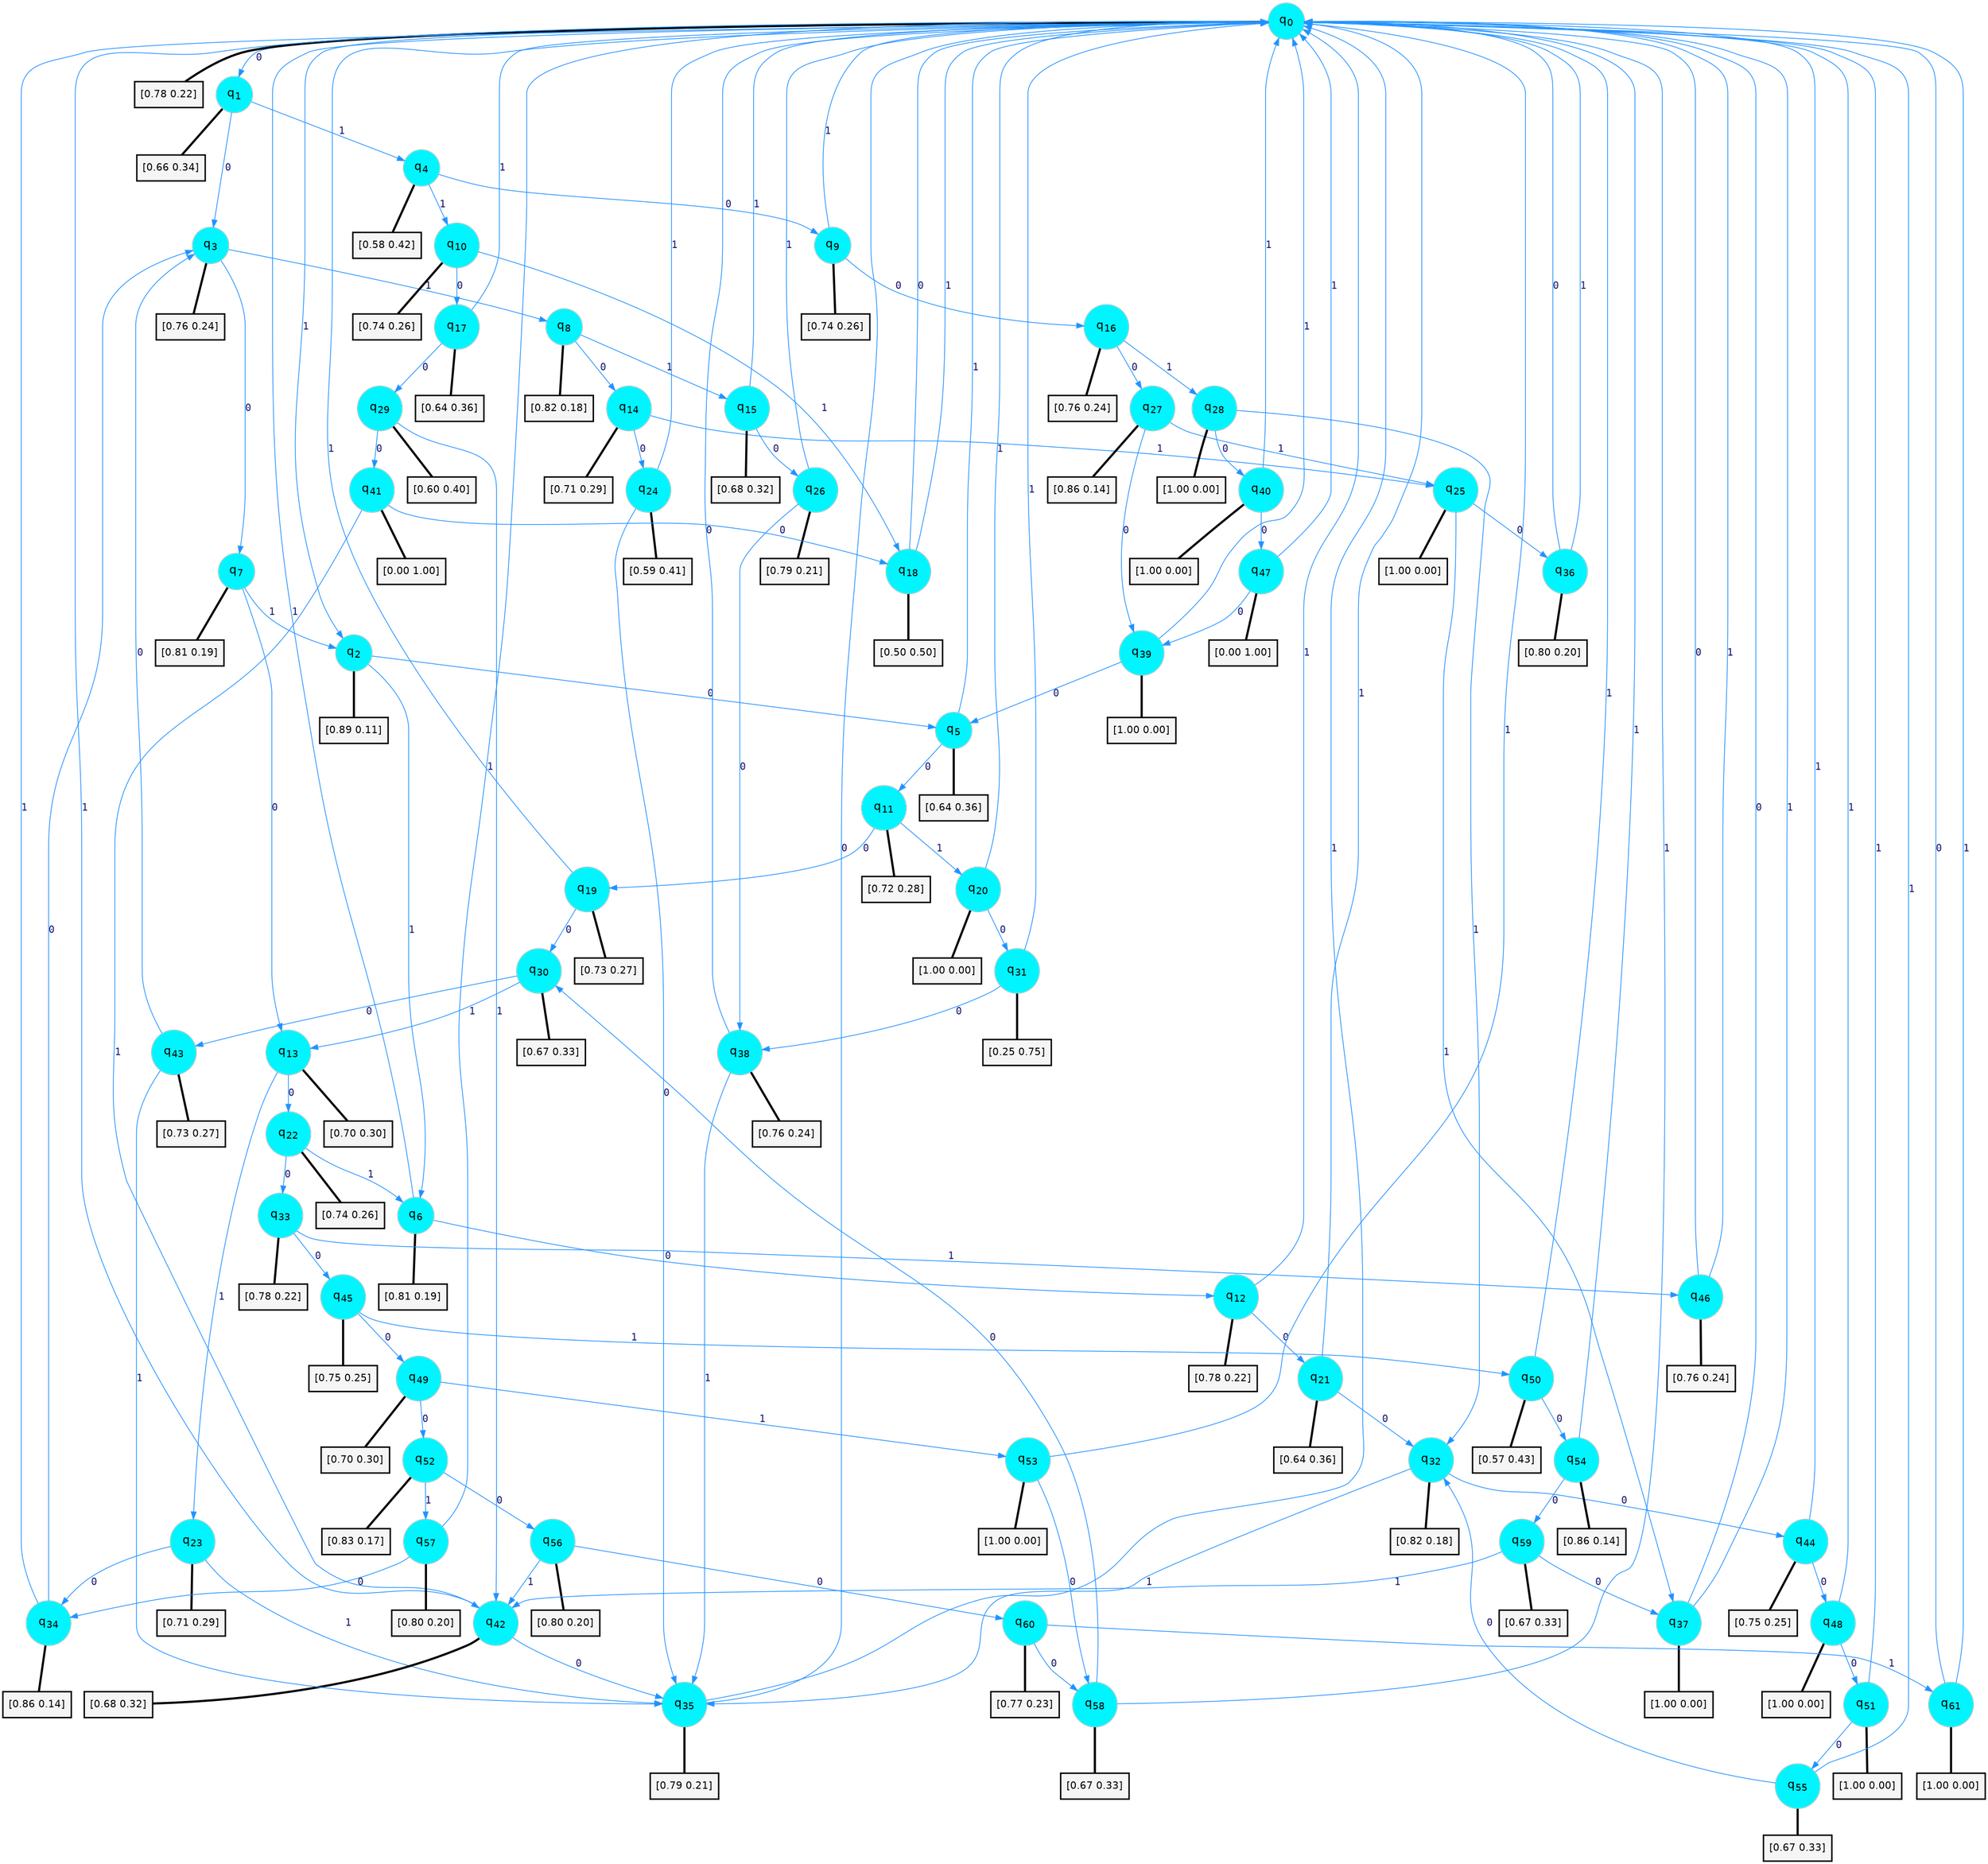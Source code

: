 digraph G {
graph [
bgcolor=transparent, dpi=300, rankdir=TD, size="40,25"];
node [
color=gray, fillcolor=turquoise1, fontcolor=black, fontname=Helvetica, fontsize=16, fontweight=bold, shape=circle, style=filled];
edge [
arrowsize=1, color=dodgerblue1, fontcolor=midnightblue, fontname=courier, fontweight=bold, penwidth=1, style=solid, weight=20];
0[label=<q<SUB>0</SUB>>];
1[label=<q<SUB>1</SUB>>];
2[label=<q<SUB>2</SUB>>];
3[label=<q<SUB>3</SUB>>];
4[label=<q<SUB>4</SUB>>];
5[label=<q<SUB>5</SUB>>];
6[label=<q<SUB>6</SUB>>];
7[label=<q<SUB>7</SUB>>];
8[label=<q<SUB>8</SUB>>];
9[label=<q<SUB>9</SUB>>];
10[label=<q<SUB>10</SUB>>];
11[label=<q<SUB>11</SUB>>];
12[label=<q<SUB>12</SUB>>];
13[label=<q<SUB>13</SUB>>];
14[label=<q<SUB>14</SUB>>];
15[label=<q<SUB>15</SUB>>];
16[label=<q<SUB>16</SUB>>];
17[label=<q<SUB>17</SUB>>];
18[label=<q<SUB>18</SUB>>];
19[label=<q<SUB>19</SUB>>];
20[label=<q<SUB>20</SUB>>];
21[label=<q<SUB>21</SUB>>];
22[label=<q<SUB>22</SUB>>];
23[label=<q<SUB>23</SUB>>];
24[label=<q<SUB>24</SUB>>];
25[label=<q<SUB>25</SUB>>];
26[label=<q<SUB>26</SUB>>];
27[label=<q<SUB>27</SUB>>];
28[label=<q<SUB>28</SUB>>];
29[label=<q<SUB>29</SUB>>];
30[label=<q<SUB>30</SUB>>];
31[label=<q<SUB>31</SUB>>];
32[label=<q<SUB>32</SUB>>];
33[label=<q<SUB>33</SUB>>];
34[label=<q<SUB>34</SUB>>];
35[label=<q<SUB>35</SUB>>];
36[label=<q<SUB>36</SUB>>];
37[label=<q<SUB>37</SUB>>];
38[label=<q<SUB>38</SUB>>];
39[label=<q<SUB>39</SUB>>];
40[label=<q<SUB>40</SUB>>];
41[label=<q<SUB>41</SUB>>];
42[label=<q<SUB>42</SUB>>];
43[label=<q<SUB>43</SUB>>];
44[label=<q<SUB>44</SUB>>];
45[label=<q<SUB>45</SUB>>];
46[label=<q<SUB>46</SUB>>];
47[label=<q<SUB>47</SUB>>];
48[label=<q<SUB>48</SUB>>];
49[label=<q<SUB>49</SUB>>];
50[label=<q<SUB>50</SUB>>];
51[label=<q<SUB>51</SUB>>];
52[label=<q<SUB>52</SUB>>];
53[label=<q<SUB>53</SUB>>];
54[label=<q<SUB>54</SUB>>];
55[label=<q<SUB>55</SUB>>];
56[label=<q<SUB>56</SUB>>];
57[label=<q<SUB>57</SUB>>];
58[label=<q<SUB>58</SUB>>];
59[label=<q<SUB>59</SUB>>];
60[label=<q<SUB>60</SUB>>];
61[label=<q<SUB>61</SUB>>];
62[label="[0.78 0.22]", shape=box,fontcolor=black, fontname=Helvetica, fontsize=14, penwidth=2, fillcolor=whitesmoke,color=black];
63[label="[0.66 0.34]", shape=box,fontcolor=black, fontname=Helvetica, fontsize=14, penwidth=2, fillcolor=whitesmoke,color=black];
64[label="[0.89 0.11]", shape=box,fontcolor=black, fontname=Helvetica, fontsize=14, penwidth=2, fillcolor=whitesmoke,color=black];
65[label="[0.76 0.24]", shape=box,fontcolor=black, fontname=Helvetica, fontsize=14, penwidth=2, fillcolor=whitesmoke,color=black];
66[label="[0.58 0.42]", shape=box,fontcolor=black, fontname=Helvetica, fontsize=14, penwidth=2, fillcolor=whitesmoke,color=black];
67[label="[0.64 0.36]", shape=box,fontcolor=black, fontname=Helvetica, fontsize=14, penwidth=2, fillcolor=whitesmoke,color=black];
68[label="[0.81 0.19]", shape=box,fontcolor=black, fontname=Helvetica, fontsize=14, penwidth=2, fillcolor=whitesmoke,color=black];
69[label="[0.81 0.19]", shape=box,fontcolor=black, fontname=Helvetica, fontsize=14, penwidth=2, fillcolor=whitesmoke,color=black];
70[label="[0.82 0.18]", shape=box,fontcolor=black, fontname=Helvetica, fontsize=14, penwidth=2, fillcolor=whitesmoke,color=black];
71[label="[0.74 0.26]", shape=box,fontcolor=black, fontname=Helvetica, fontsize=14, penwidth=2, fillcolor=whitesmoke,color=black];
72[label="[0.74 0.26]", shape=box,fontcolor=black, fontname=Helvetica, fontsize=14, penwidth=2, fillcolor=whitesmoke,color=black];
73[label="[0.72 0.28]", shape=box,fontcolor=black, fontname=Helvetica, fontsize=14, penwidth=2, fillcolor=whitesmoke,color=black];
74[label="[0.78 0.22]", shape=box,fontcolor=black, fontname=Helvetica, fontsize=14, penwidth=2, fillcolor=whitesmoke,color=black];
75[label="[0.70 0.30]", shape=box,fontcolor=black, fontname=Helvetica, fontsize=14, penwidth=2, fillcolor=whitesmoke,color=black];
76[label="[0.71 0.29]", shape=box,fontcolor=black, fontname=Helvetica, fontsize=14, penwidth=2, fillcolor=whitesmoke,color=black];
77[label="[0.68 0.32]", shape=box,fontcolor=black, fontname=Helvetica, fontsize=14, penwidth=2, fillcolor=whitesmoke,color=black];
78[label="[0.76 0.24]", shape=box,fontcolor=black, fontname=Helvetica, fontsize=14, penwidth=2, fillcolor=whitesmoke,color=black];
79[label="[0.64 0.36]", shape=box,fontcolor=black, fontname=Helvetica, fontsize=14, penwidth=2, fillcolor=whitesmoke,color=black];
80[label="[0.50 0.50]", shape=box,fontcolor=black, fontname=Helvetica, fontsize=14, penwidth=2, fillcolor=whitesmoke,color=black];
81[label="[0.73 0.27]", shape=box,fontcolor=black, fontname=Helvetica, fontsize=14, penwidth=2, fillcolor=whitesmoke,color=black];
82[label="[1.00 0.00]", shape=box,fontcolor=black, fontname=Helvetica, fontsize=14, penwidth=2, fillcolor=whitesmoke,color=black];
83[label="[0.64 0.36]", shape=box,fontcolor=black, fontname=Helvetica, fontsize=14, penwidth=2, fillcolor=whitesmoke,color=black];
84[label="[0.74 0.26]", shape=box,fontcolor=black, fontname=Helvetica, fontsize=14, penwidth=2, fillcolor=whitesmoke,color=black];
85[label="[0.71 0.29]", shape=box,fontcolor=black, fontname=Helvetica, fontsize=14, penwidth=2, fillcolor=whitesmoke,color=black];
86[label="[0.59 0.41]", shape=box,fontcolor=black, fontname=Helvetica, fontsize=14, penwidth=2, fillcolor=whitesmoke,color=black];
87[label="[1.00 0.00]", shape=box,fontcolor=black, fontname=Helvetica, fontsize=14, penwidth=2, fillcolor=whitesmoke,color=black];
88[label="[0.79 0.21]", shape=box,fontcolor=black, fontname=Helvetica, fontsize=14, penwidth=2, fillcolor=whitesmoke,color=black];
89[label="[0.86 0.14]", shape=box,fontcolor=black, fontname=Helvetica, fontsize=14, penwidth=2, fillcolor=whitesmoke,color=black];
90[label="[1.00 0.00]", shape=box,fontcolor=black, fontname=Helvetica, fontsize=14, penwidth=2, fillcolor=whitesmoke,color=black];
91[label="[0.60 0.40]", shape=box,fontcolor=black, fontname=Helvetica, fontsize=14, penwidth=2, fillcolor=whitesmoke,color=black];
92[label="[0.67 0.33]", shape=box,fontcolor=black, fontname=Helvetica, fontsize=14, penwidth=2, fillcolor=whitesmoke,color=black];
93[label="[0.25 0.75]", shape=box,fontcolor=black, fontname=Helvetica, fontsize=14, penwidth=2, fillcolor=whitesmoke,color=black];
94[label="[0.82 0.18]", shape=box,fontcolor=black, fontname=Helvetica, fontsize=14, penwidth=2, fillcolor=whitesmoke,color=black];
95[label="[0.78 0.22]", shape=box,fontcolor=black, fontname=Helvetica, fontsize=14, penwidth=2, fillcolor=whitesmoke,color=black];
96[label="[0.86 0.14]", shape=box,fontcolor=black, fontname=Helvetica, fontsize=14, penwidth=2, fillcolor=whitesmoke,color=black];
97[label="[0.79 0.21]", shape=box,fontcolor=black, fontname=Helvetica, fontsize=14, penwidth=2, fillcolor=whitesmoke,color=black];
98[label="[0.80 0.20]", shape=box,fontcolor=black, fontname=Helvetica, fontsize=14, penwidth=2, fillcolor=whitesmoke,color=black];
99[label="[1.00 0.00]", shape=box,fontcolor=black, fontname=Helvetica, fontsize=14, penwidth=2, fillcolor=whitesmoke,color=black];
100[label="[0.76 0.24]", shape=box,fontcolor=black, fontname=Helvetica, fontsize=14, penwidth=2, fillcolor=whitesmoke,color=black];
101[label="[1.00 0.00]", shape=box,fontcolor=black, fontname=Helvetica, fontsize=14, penwidth=2, fillcolor=whitesmoke,color=black];
102[label="[1.00 0.00]", shape=box,fontcolor=black, fontname=Helvetica, fontsize=14, penwidth=2, fillcolor=whitesmoke,color=black];
103[label="[0.00 1.00]", shape=box,fontcolor=black, fontname=Helvetica, fontsize=14, penwidth=2, fillcolor=whitesmoke,color=black];
104[label="[0.68 0.32]", shape=box,fontcolor=black, fontname=Helvetica, fontsize=14, penwidth=2, fillcolor=whitesmoke,color=black];
105[label="[0.73 0.27]", shape=box,fontcolor=black, fontname=Helvetica, fontsize=14, penwidth=2, fillcolor=whitesmoke,color=black];
106[label="[0.75 0.25]", shape=box,fontcolor=black, fontname=Helvetica, fontsize=14, penwidth=2, fillcolor=whitesmoke,color=black];
107[label="[0.75 0.25]", shape=box,fontcolor=black, fontname=Helvetica, fontsize=14, penwidth=2, fillcolor=whitesmoke,color=black];
108[label="[0.76 0.24]", shape=box,fontcolor=black, fontname=Helvetica, fontsize=14, penwidth=2, fillcolor=whitesmoke,color=black];
109[label="[0.00 1.00]", shape=box,fontcolor=black, fontname=Helvetica, fontsize=14, penwidth=2, fillcolor=whitesmoke,color=black];
110[label="[1.00 0.00]", shape=box,fontcolor=black, fontname=Helvetica, fontsize=14, penwidth=2, fillcolor=whitesmoke,color=black];
111[label="[0.70 0.30]", shape=box,fontcolor=black, fontname=Helvetica, fontsize=14, penwidth=2, fillcolor=whitesmoke,color=black];
112[label="[0.57 0.43]", shape=box,fontcolor=black, fontname=Helvetica, fontsize=14, penwidth=2, fillcolor=whitesmoke,color=black];
113[label="[1.00 0.00]", shape=box,fontcolor=black, fontname=Helvetica, fontsize=14, penwidth=2, fillcolor=whitesmoke,color=black];
114[label="[0.83 0.17]", shape=box,fontcolor=black, fontname=Helvetica, fontsize=14, penwidth=2, fillcolor=whitesmoke,color=black];
115[label="[1.00 0.00]", shape=box,fontcolor=black, fontname=Helvetica, fontsize=14, penwidth=2, fillcolor=whitesmoke,color=black];
116[label="[0.86 0.14]", shape=box,fontcolor=black, fontname=Helvetica, fontsize=14, penwidth=2, fillcolor=whitesmoke,color=black];
117[label="[0.67 0.33]", shape=box,fontcolor=black, fontname=Helvetica, fontsize=14, penwidth=2, fillcolor=whitesmoke,color=black];
118[label="[0.80 0.20]", shape=box,fontcolor=black, fontname=Helvetica, fontsize=14, penwidth=2, fillcolor=whitesmoke,color=black];
119[label="[0.80 0.20]", shape=box,fontcolor=black, fontname=Helvetica, fontsize=14, penwidth=2, fillcolor=whitesmoke,color=black];
120[label="[0.67 0.33]", shape=box,fontcolor=black, fontname=Helvetica, fontsize=14, penwidth=2, fillcolor=whitesmoke,color=black];
121[label="[0.67 0.33]", shape=box,fontcolor=black, fontname=Helvetica, fontsize=14, penwidth=2, fillcolor=whitesmoke,color=black];
122[label="[0.77 0.23]", shape=box,fontcolor=black, fontname=Helvetica, fontsize=14, penwidth=2, fillcolor=whitesmoke,color=black];
123[label="[1.00 0.00]", shape=box,fontcolor=black, fontname=Helvetica, fontsize=14, penwidth=2, fillcolor=whitesmoke,color=black];
0->1 [label=0];
0->2 [label=1];
0->62 [arrowhead=none, penwidth=3,color=black];
1->3 [label=0];
1->4 [label=1];
1->63 [arrowhead=none, penwidth=3,color=black];
2->5 [label=0];
2->6 [label=1];
2->64 [arrowhead=none, penwidth=3,color=black];
3->7 [label=0];
3->8 [label=1];
3->65 [arrowhead=none, penwidth=3,color=black];
4->9 [label=0];
4->10 [label=1];
4->66 [arrowhead=none, penwidth=3,color=black];
5->11 [label=0];
5->0 [label=1];
5->67 [arrowhead=none, penwidth=3,color=black];
6->12 [label=0];
6->0 [label=1];
6->68 [arrowhead=none, penwidth=3,color=black];
7->13 [label=0];
7->2 [label=1];
7->69 [arrowhead=none, penwidth=3,color=black];
8->14 [label=0];
8->15 [label=1];
8->70 [arrowhead=none, penwidth=3,color=black];
9->16 [label=0];
9->0 [label=1];
9->71 [arrowhead=none, penwidth=3,color=black];
10->17 [label=0];
10->18 [label=1];
10->72 [arrowhead=none, penwidth=3,color=black];
11->19 [label=0];
11->20 [label=1];
11->73 [arrowhead=none, penwidth=3,color=black];
12->21 [label=0];
12->0 [label=1];
12->74 [arrowhead=none, penwidth=3,color=black];
13->22 [label=0];
13->23 [label=1];
13->75 [arrowhead=none, penwidth=3,color=black];
14->24 [label=0];
14->25 [label=1];
14->76 [arrowhead=none, penwidth=3,color=black];
15->26 [label=0];
15->0 [label=1];
15->77 [arrowhead=none, penwidth=3,color=black];
16->27 [label=0];
16->28 [label=1];
16->78 [arrowhead=none, penwidth=3,color=black];
17->29 [label=0];
17->0 [label=1];
17->79 [arrowhead=none, penwidth=3,color=black];
18->0 [label=0];
18->0 [label=1];
18->80 [arrowhead=none, penwidth=3,color=black];
19->30 [label=0];
19->0 [label=1];
19->81 [arrowhead=none, penwidth=3,color=black];
20->31 [label=0];
20->0 [label=1];
20->82 [arrowhead=none, penwidth=3,color=black];
21->32 [label=0];
21->0 [label=1];
21->83 [arrowhead=none, penwidth=3,color=black];
22->33 [label=0];
22->6 [label=1];
22->84 [arrowhead=none, penwidth=3,color=black];
23->34 [label=0];
23->35 [label=1];
23->85 [arrowhead=none, penwidth=3,color=black];
24->35 [label=0];
24->0 [label=1];
24->86 [arrowhead=none, penwidth=3,color=black];
25->36 [label=0];
25->37 [label=1];
25->87 [arrowhead=none, penwidth=3,color=black];
26->38 [label=0];
26->0 [label=1];
26->88 [arrowhead=none, penwidth=3,color=black];
27->39 [label=0];
27->25 [label=1];
27->89 [arrowhead=none, penwidth=3,color=black];
28->40 [label=0];
28->32 [label=1];
28->90 [arrowhead=none, penwidth=3,color=black];
29->41 [label=0];
29->42 [label=1];
29->91 [arrowhead=none, penwidth=3,color=black];
30->43 [label=0];
30->13 [label=1];
30->92 [arrowhead=none, penwidth=3,color=black];
31->38 [label=0];
31->0 [label=1];
31->93 [arrowhead=none, penwidth=3,color=black];
32->44 [label=0];
32->35 [label=1];
32->94 [arrowhead=none, penwidth=3,color=black];
33->45 [label=0];
33->46 [label=1];
33->95 [arrowhead=none, penwidth=3,color=black];
34->3 [label=0];
34->0 [label=1];
34->96 [arrowhead=none, penwidth=3,color=black];
35->0 [label=0];
35->0 [label=1];
35->97 [arrowhead=none, penwidth=3,color=black];
36->0 [label=0];
36->0 [label=1];
36->98 [arrowhead=none, penwidth=3,color=black];
37->0 [label=0];
37->0 [label=1];
37->99 [arrowhead=none, penwidth=3,color=black];
38->0 [label=0];
38->35 [label=1];
38->100 [arrowhead=none, penwidth=3,color=black];
39->5 [label=0];
39->0 [label=1];
39->101 [arrowhead=none, penwidth=3,color=black];
40->47 [label=0];
40->0 [label=1];
40->102 [arrowhead=none, penwidth=3,color=black];
41->18 [label=0];
41->42 [label=1];
41->103 [arrowhead=none, penwidth=3,color=black];
42->35 [label=0];
42->0 [label=1];
42->104 [arrowhead=none, penwidth=3,color=black];
43->3 [label=0];
43->35 [label=1];
43->105 [arrowhead=none, penwidth=3,color=black];
44->48 [label=0];
44->0 [label=1];
44->106 [arrowhead=none, penwidth=3,color=black];
45->49 [label=0];
45->50 [label=1];
45->107 [arrowhead=none, penwidth=3,color=black];
46->0 [label=0];
46->0 [label=1];
46->108 [arrowhead=none, penwidth=3,color=black];
47->39 [label=0];
47->0 [label=1];
47->109 [arrowhead=none, penwidth=3,color=black];
48->51 [label=0];
48->0 [label=1];
48->110 [arrowhead=none, penwidth=3,color=black];
49->52 [label=0];
49->53 [label=1];
49->111 [arrowhead=none, penwidth=3,color=black];
50->54 [label=0];
50->0 [label=1];
50->112 [arrowhead=none, penwidth=3,color=black];
51->55 [label=0];
51->0 [label=1];
51->113 [arrowhead=none, penwidth=3,color=black];
52->56 [label=0];
52->57 [label=1];
52->114 [arrowhead=none, penwidth=3,color=black];
53->58 [label=0];
53->0 [label=1];
53->115 [arrowhead=none, penwidth=3,color=black];
54->59 [label=0];
54->0 [label=1];
54->116 [arrowhead=none, penwidth=3,color=black];
55->32 [label=0];
55->0 [label=1];
55->117 [arrowhead=none, penwidth=3,color=black];
56->60 [label=0];
56->42 [label=1];
56->118 [arrowhead=none, penwidth=3,color=black];
57->34 [label=0];
57->0 [label=1];
57->119 [arrowhead=none, penwidth=3,color=black];
58->30 [label=0];
58->0 [label=1];
58->120 [arrowhead=none, penwidth=3,color=black];
59->37 [label=0];
59->42 [label=1];
59->121 [arrowhead=none, penwidth=3,color=black];
60->58 [label=0];
60->61 [label=1];
60->122 [arrowhead=none, penwidth=3,color=black];
61->0 [label=0];
61->0 [label=1];
61->123 [arrowhead=none, penwidth=3,color=black];
}
